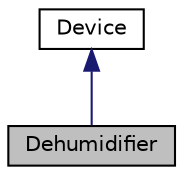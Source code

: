 digraph "Dehumidifier"
{
 // LATEX_PDF_SIZE
  edge [fontname="Helvetica",fontsize="10",labelfontname="Helvetica",labelfontsize="10"];
  node [fontname="Helvetica",fontsize="10",shape=record];
  Node1 [label="Dehumidifier",height=0.2,width=0.4,color="black", fillcolor="grey75", style="filled", fontcolor="black",tooltip="The Dehumidifier class, a concrete observer that reacts to changes in sensor data."];
  Node2 -> Node1 [dir="back",color="midnightblue",fontsize="10",style="solid",fontname="Helvetica"];
  Node2 [label="Device",height=0.2,width=0.4,color="black", fillcolor="white", style="filled",URL="$classDevice.html",tooltip="Abstract base class for all devices in the composite structure."];
}
